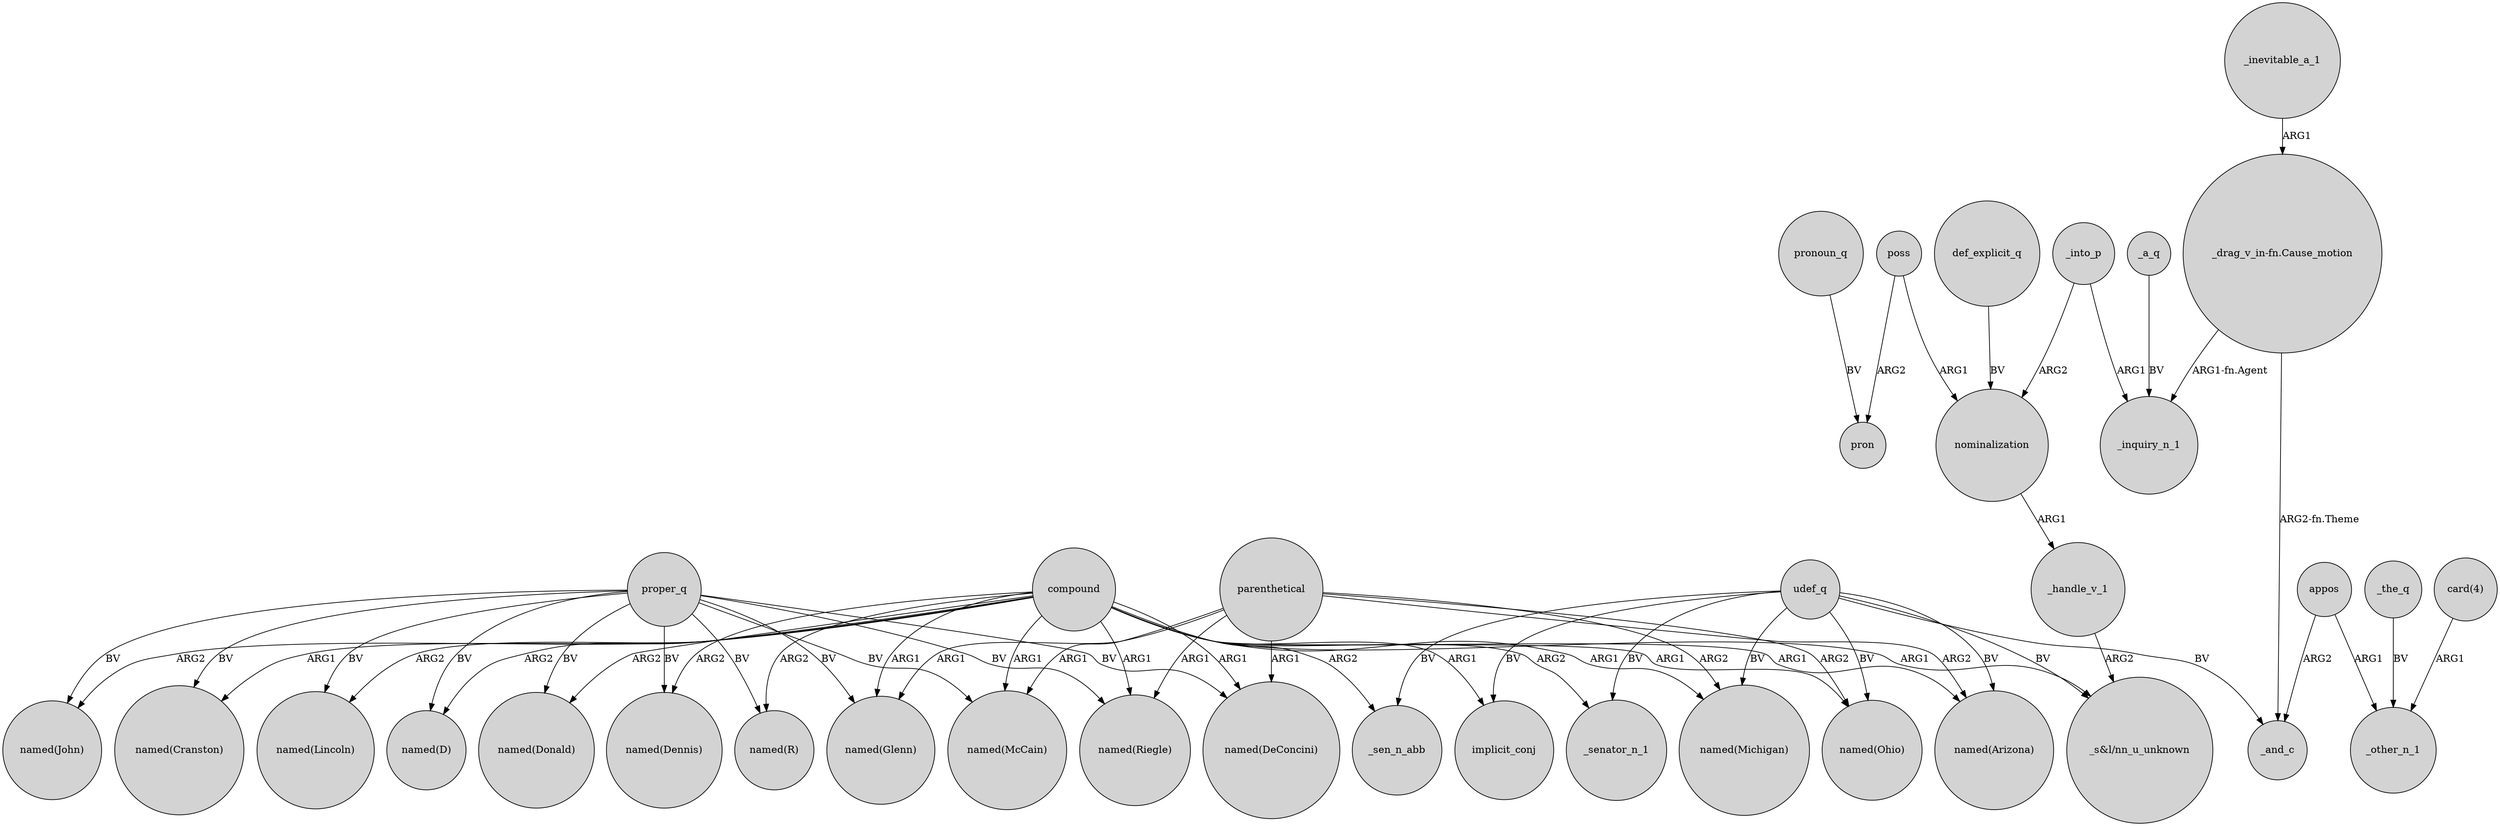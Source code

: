 digraph {
	node [shape=circle style=filled]
	compound -> "named(John)" [label=ARG2]
	compound -> "named(Ohio)" [label=ARG1]
	udef_q -> "named(Arizona)" [label=BV]
	compound -> "named(Arizona)" [label=ARG1]
	compound -> "named(Riegle)" [label=ARG1]
	udef_q -> _senator_n_1 [label=BV]
	compound -> "named(DeConcini)" [label=ARG1]
	_a_q -> _inquiry_n_1 [label=BV]
	compound -> "named(Lincoln)" [label=ARG2]
	compound -> "_s&l/nn_u_unknown" [label=ARG1]
	poss -> pron [label=ARG2]
	compound -> "named(R)" [label=ARG2]
	parenthetical -> "named(Ohio)" [label=ARG2]
	"card(4)" -> _other_n_1 [label=ARG1]
	udef_q -> _sen_n_abb [label=BV]
	udef_q -> "named(Ohio)" [label=BV]
	_into_p -> nominalization [label=ARG2]
	"_drag_v_in-fn.Cause_motion" -> _inquiry_n_1 [label="ARG1-fn.Agent"]
	compound -> _sen_n_abb [label=ARG2]
	nominalization -> _handle_v_1 [label=ARG1]
	compound -> "named(Donald)" [label=ARG2]
	compound -> "named(Dennis)" [label=ARG2]
	udef_q -> implicit_conj [label=BV]
	proper_q -> "named(DeConcini)" [label=BV]
	poss -> nominalization [label=ARG1]
	proper_q -> "named(Lincoln)" [label=BV]
	parenthetical -> "named(Glenn)" [label=ARG1]
	udef_q -> "named(Michigan)" [label=BV]
	pronoun_q -> pron [label=BV]
	_handle_v_1 -> "_s&l/nn_u_unknown" [label=ARG2]
	parenthetical -> "named(DeConcini)" [label=ARG1]
	proper_q -> "named(Riegle)" [label=BV]
	_the_q -> _other_n_1 [label=BV]
	appos -> _and_c [label=ARG2]
	udef_q -> "_s&l/nn_u_unknown" [label=BV]
	_inevitable_a_1 -> "_drag_v_in-fn.Cause_motion" [label=ARG1]
	compound -> "named(Glenn)" [label=ARG1]
	compound -> implicit_conj [label=ARG1]
	compound -> _senator_n_1 [label=ARG2]
	compound -> "named(D)" [label=ARG2]
	parenthetical -> "named(McCain)" [label=ARG1]
	compound -> "named(Michigan)" [label=ARG1]
	proper_q -> "named(McCain)" [label=BV]
	proper_q -> "named(D)" [label=BV]
	parenthetical -> "named(Riegle)" [label=ARG1]
	proper_q -> "named(R)" [label=BV]
	def_explicit_q -> nominalization [label=BV]
	parenthetical -> "named(Michigan)" [label=ARG2]
	proper_q -> "named(Donald)" [label=BV]
	_into_p -> _inquiry_n_1 [label=ARG1]
	proper_q -> "named(Cranston)" [label=BV]
	udef_q -> _and_c [label=BV]
	"_drag_v_in-fn.Cause_motion" -> _and_c [label="ARG2-fn.Theme"]
	compound -> "named(McCain)" [label=ARG1]
	proper_q -> "named(John)" [label=BV]
	proper_q -> "named(Dennis)" [label=BV]
	parenthetical -> "named(Arizona)" [label=ARG2]
	proper_q -> "named(Glenn)" [label=BV]
	appos -> _other_n_1 [label=ARG1]
	compound -> "named(Cranston)" [label=ARG1]
}
